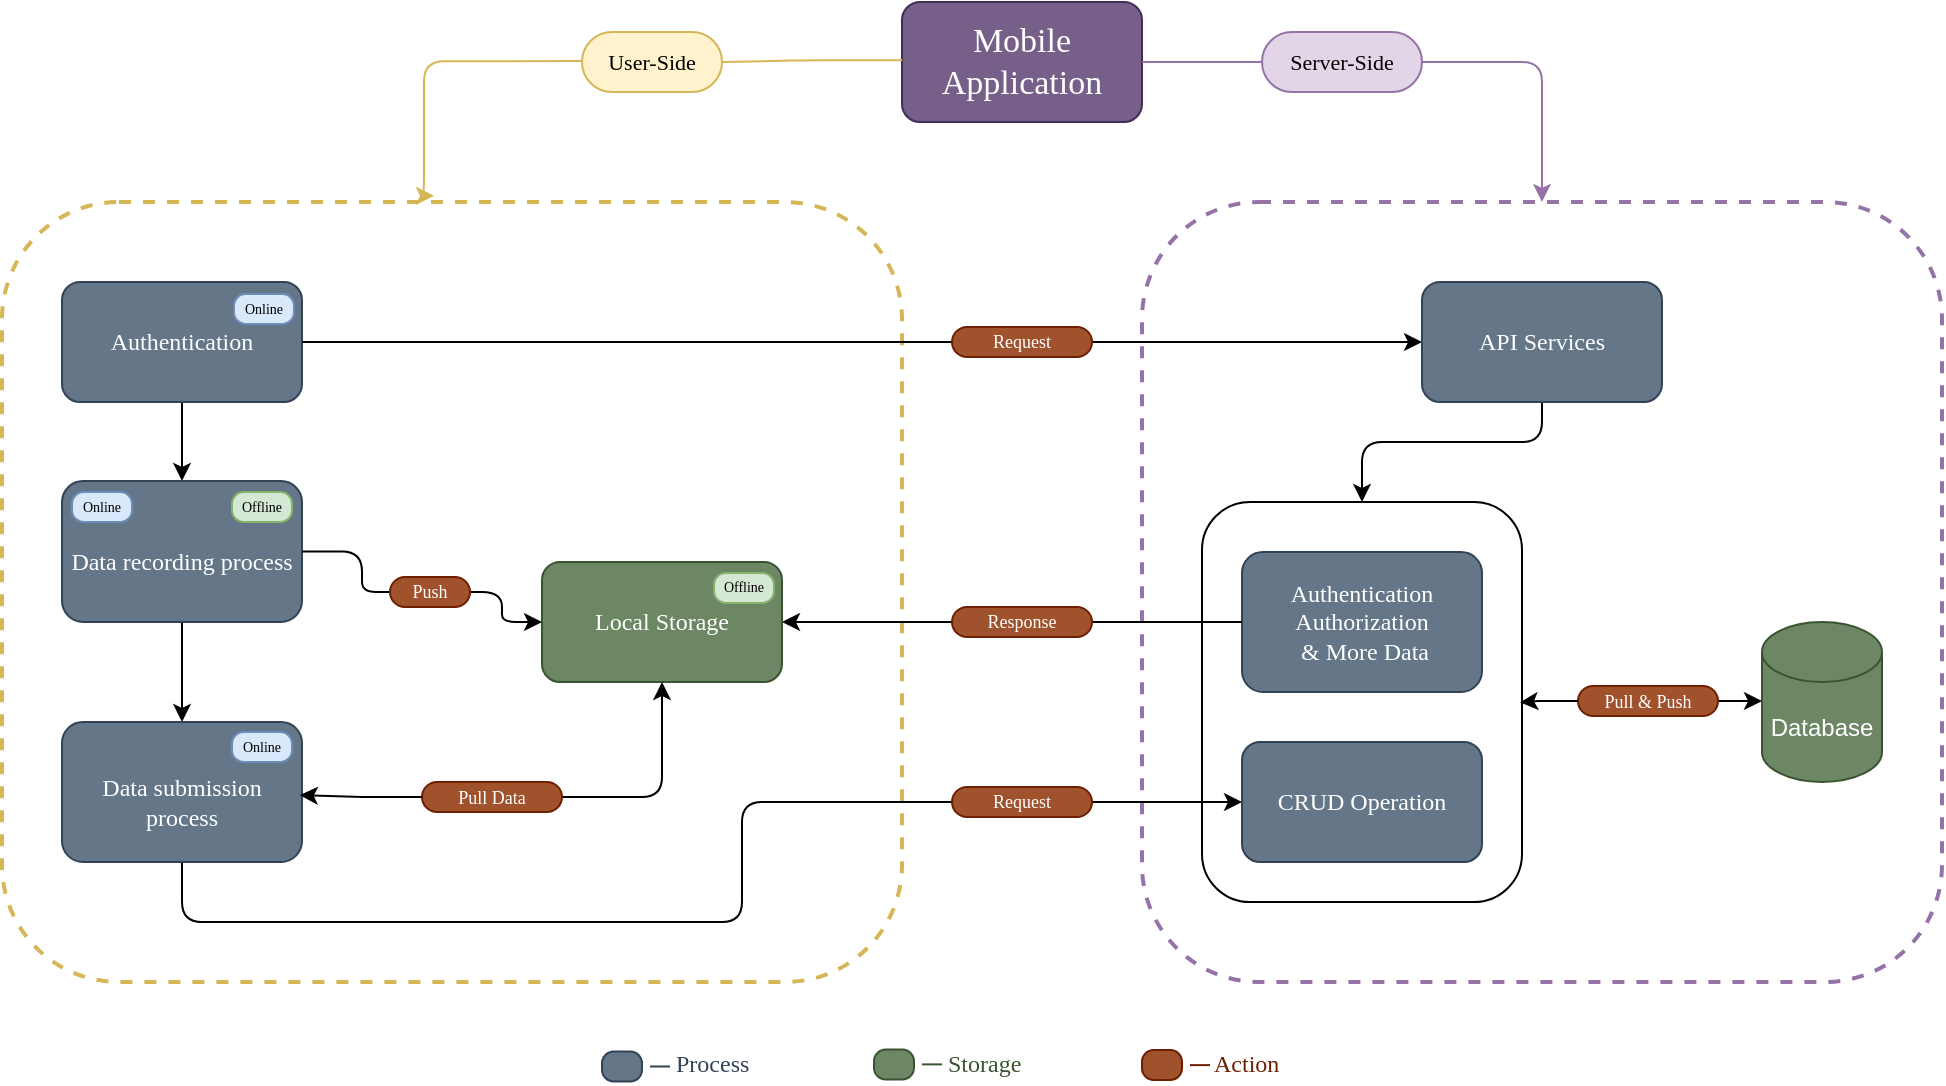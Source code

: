 <mxfile version="26.0.6">
  <diagram name="Page-1" id="-jsWknLSB2cgd7WFWsZX">
    <mxGraphModel dx="1391" dy="289" grid="1" gridSize="10" guides="1" tooltips="1" connect="1" arrows="1" fold="1" page="1" pageScale="1" pageWidth="850" pageHeight="1100" math="0" shadow="0">
      <root>
        <mxCell id="0" />
        <mxCell id="1" parent="0" />
        <mxCell id="3TScN3PvkGAsa4OGOtqx-5" value="" style="whiteSpace=wrap;html=1;fontFamily=K2D;fillColor=none;rounded=1;fontSource=https%3A%2F%2Ffonts.googleapis.com%2Fcss%3Ffamily%3DK2D;strokeColor=#9673a6;dashed=1;strokeWidth=2;" vertex="1" parent="1">
          <mxGeometry x="440" y="160" width="400" height="390" as="geometry" />
        </mxCell>
        <mxCell id="3TScN3PvkGAsa4OGOtqx-57" value="" style="whiteSpace=wrap;html=1;fontFamily=K2D;fillColor=none;rounded=1;fontSource=https%3A%2F%2Ffonts.googleapis.com%2Fcss%3Ffamily%3DK2D;" vertex="1" parent="1">
          <mxGeometry x="470" y="310" width="160" height="200" as="geometry" />
        </mxCell>
        <mxCell id="3TScN3PvkGAsa4OGOtqx-4" value="" style="edgeStyle=orthogonalEdgeStyle;rounded=1;orthogonalLoop=1;jettySize=auto;html=1;curved=0;exitX=0.001;exitY=0.485;exitDx=0;exitDy=0;exitPerimeter=0;entryX=0.48;entryY=-0.008;entryDx=0;entryDy=0;entryPerimeter=0;fillColor=#fff2cc;strokeColor=#d6b656;" edge="1" parent="1" source="3TScN3PvkGAsa4OGOtqx-71" target="3TScN3PvkGAsa4OGOtqx-3">
          <mxGeometry relative="1" as="geometry">
            <mxPoint x="280" y="30" as="sourcePoint" />
            <mxPoint x="80" y="150" as="targetPoint" />
            <Array as="points">
              <mxPoint x="81" y="89" />
            </Array>
          </mxGeometry>
        </mxCell>
        <mxCell id="3TScN3PvkGAsa4OGOtqx-6" value="" style="edgeStyle=orthogonalEdgeStyle;rounded=1;orthogonalLoop=1;jettySize=auto;html=1;curved=0;fillColor=#e1d5e7;strokeColor=#9673a6;" edge="1" parent="1" source="3TScN3PvkGAsa4OGOtqx-76" target="3TScN3PvkGAsa4OGOtqx-5">
          <mxGeometry relative="1" as="geometry">
            <Array as="points">
              <mxPoint x="640" y="90" />
            </Array>
          </mxGeometry>
        </mxCell>
        <mxCell id="3TScN3PvkGAsa4OGOtqx-1" value="Mobile Application" style="rounded=1;whiteSpace=wrap;html=1;fillColor=#76608a;fontFamily=K2D;fontSource=https%3A%2F%2Ffonts.googleapis.com%2Fcss%3Ffamily%3DK2D;fontColor=#ffffff;strokeColor=#432D57;fontSize=17;" vertex="1" parent="1">
          <mxGeometry x="320" y="60" width="120" height="60" as="geometry" />
        </mxCell>
        <mxCell id="3TScN3PvkGAsa4OGOtqx-3" value="" style="whiteSpace=wrap;html=1;fontFamily=K2D;fillColor=none;rounded=1;fontSource=https%3A%2F%2Ffonts.googleapis.com%2Fcss%3Ffamily%3DK2D;strokeColor=#d6b656;fillStyle=solid;dashed=1;strokeWidth=2;" vertex="1" parent="1">
          <mxGeometry x="-130" y="160" width="450" height="390" as="geometry" />
        </mxCell>
        <mxCell id="3TScN3PvkGAsa4OGOtqx-39" value="" style="edgeStyle=orthogonalEdgeStyle;rounded=0;orthogonalLoop=1;jettySize=auto;html=1;" edge="1" parent="1" source="3TScN3PvkGAsa4OGOtqx-15" target="3TScN3PvkGAsa4OGOtqx-38">
          <mxGeometry relative="1" as="geometry" />
        </mxCell>
        <mxCell id="3TScN3PvkGAsa4OGOtqx-40" style="edgeStyle=orthogonalEdgeStyle;rounded=0;orthogonalLoop=1;jettySize=auto;html=1;entryX=0;entryY=0.5;entryDx=0;entryDy=0;" edge="1" parent="1" source="3TScN3PvkGAsa4OGOtqx-80" target="3TScN3PvkGAsa4OGOtqx-14">
          <mxGeometry relative="1" as="geometry" />
        </mxCell>
        <mxCell id="3TScN3PvkGAsa4OGOtqx-15" value="&lt;meta charset=&quot;utf-8&quot;&gt;Authentication" style="rounded=1;whiteSpace=wrap;html=1;fontFamily=K2D;fontSource=https%3A%2F%2Ffonts.googleapis.com%2Fcss%3Ffamily%3DK2D;fillColor=#647687;fontColor=#ffffff;strokeColor=#314354;" vertex="1" parent="1">
          <mxGeometry x="-100" y="200" width="120" height="60" as="geometry" />
        </mxCell>
        <mxCell id="3TScN3PvkGAsa4OGOtqx-44" style="edgeStyle=orthogonalEdgeStyle;rounded=0;orthogonalLoop=1;jettySize=auto;html=1;" edge="1" parent="1" source="3TScN3PvkGAsa4OGOtqx-84" target="3TScN3PvkGAsa4OGOtqx-35">
          <mxGeometry relative="1" as="geometry" />
        </mxCell>
        <mxCell id="3TScN3PvkGAsa4OGOtqx-33" value="Authentication Authorization&lt;div&gt;&amp;nbsp;&amp;amp; More Data&lt;/div&gt;" style="rounded=1;whiteSpace=wrap;html=1;fontFamily=K2D;fontSource=https%3A%2F%2Ffonts.googleapis.com%2Fcss%3Ffamily%3DK2D;fillColor=#647687;fontColor=#ffffff;strokeColor=#314354;spacingTop=0;spacing=4;" vertex="1" parent="1">
          <mxGeometry x="490" y="335" width="120" height="70" as="geometry" />
        </mxCell>
        <mxCell id="3TScN3PvkGAsa4OGOtqx-35" value="Local Storage" style="rounded=1;whiteSpace=wrap;html=1;fontFamily=K2D;fontSource=https%3A%2F%2Ffonts.googleapis.com%2Fcss%3Ffamily%3DK2D;fillColor=#6d8764;fontColor=#ffffff;strokeColor=#3A5431;" vertex="1" parent="1">
          <mxGeometry x="140" y="340" width="120" height="60" as="geometry" />
        </mxCell>
        <mxCell id="3TScN3PvkGAsa4OGOtqx-48" style="edgeStyle=orthogonalEdgeStyle;rounded=1;orthogonalLoop=1;jettySize=auto;html=1;curved=0;exitX=0.5;exitY=1;exitDx=0;exitDy=0;" edge="1" parent="1" source="3TScN3PvkGAsa4OGOtqx-95" target="3TScN3PvkGAsa4OGOtqx-35">
          <mxGeometry relative="1" as="geometry">
            <Array as="points">
              <mxPoint x="84" y="355" />
              <mxPoint x="120" y="355" />
              <mxPoint x="120" y="370" />
            </Array>
          </mxGeometry>
        </mxCell>
        <mxCell id="3TScN3PvkGAsa4OGOtqx-50" value="" style="edgeStyle=orthogonalEdgeStyle;rounded=0;orthogonalLoop=1;jettySize=auto;html=1;" edge="1" parent="1" source="3TScN3PvkGAsa4OGOtqx-38" target="3TScN3PvkGAsa4OGOtqx-49">
          <mxGeometry relative="1" as="geometry" />
        </mxCell>
        <mxCell id="3TScN3PvkGAsa4OGOtqx-38" value="Data recording process" style="whiteSpace=wrap;html=1;fontFamily=K2D;fillColor=#647687;rounded=1;fontSource=https%3A%2F%2Ffonts.googleapis.com%2Fcss%3Ffamily%3DK2D;spacingBottom=0;spacingTop=10;fontColor=#ffffff;strokeColor=#314354;" vertex="1" parent="1">
          <mxGeometry x="-100" y="299.5" width="120" height="70.5" as="geometry" />
        </mxCell>
        <mxCell id="3TScN3PvkGAsa4OGOtqx-58" style="edgeStyle=orthogonalEdgeStyle;rounded=1;orthogonalLoop=1;jettySize=auto;html=1;entryX=0.5;entryY=0;entryDx=0;entryDy=0;curved=0;" edge="1" parent="1" source="3TScN3PvkGAsa4OGOtqx-14" target="3TScN3PvkGAsa4OGOtqx-57">
          <mxGeometry relative="1" as="geometry">
            <Array as="points">
              <mxPoint x="640" y="280" />
              <mxPoint x="550" y="280" />
            </Array>
          </mxGeometry>
        </mxCell>
        <mxCell id="3TScN3PvkGAsa4OGOtqx-14" value="API Services" style="rounded=1;whiteSpace=wrap;html=1;fontFamily=K2D;fontSource=https%3A%2F%2Ffonts.googleapis.com%2Fcss%3Ffamily%3DK2D;fillColor=#647687;fontColor=#ffffff;strokeColor=#314354;" vertex="1" parent="1">
          <mxGeometry x="580" y="200" width="120" height="60" as="geometry" />
        </mxCell>
        <mxCell id="3TScN3PvkGAsa4OGOtqx-51" style="edgeStyle=orthogonalEdgeStyle;rounded=1;orthogonalLoop=1;jettySize=auto;html=1;entryX=0.5;entryY=1;entryDx=0;entryDy=0;startArrow=none;startFill=0;curved=0;exitX=1;exitY=0.5;exitDx=0;exitDy=0;" edge="1" parent="1" source="3TScN3PvkGAsa4OGOtqx-91" target="3TScN3PvkGAsa4OGOtqx-35">
          <mxGeometry relative="1" as="geometry" />
        </mxCell>
        <mxCell id="3TScN3PvkGAsa4OGOtqx-55" style="edgeStyle=orthogonalEdgeStyle;rounded=1;orthogonalLoop=1;jettySize=auto;html=1;entryX=0;entryY=0.5;entryDx=0;entryDy=0;curved=0;exitX=0.5;exitY=1;exitDx=0;exitDy=0;" edge="1" parent="1" source="3TScN3PvkGAsa4OGOtqx-49" target="3TScN3PvkGAsa4OGOtqx-53">
          <mxGeometry relative="1" as="geometry">
            <Array as="points">
              <mxPoint x="-40" y="520" />
              <mxPoint x="240" y="520" />
              <mxPoint x="240" y="460" />
            </Array>
          </mxGeometry>
        </mxCell>
        <mxCell id="3TScN3PvkGAsa4OGOtqx-56" value="Request" style="edgeLabel;html=1;align=center;verticalAlign=middle;resizable=0;points=[];fontFamily=K2D;fontSource=https%3A%2F%2Ffonts.googleapis.com%2Fcss%3Ffamily%3DK2D;" vertex="1" connectable="0" parent="3TScN3PvkGAsa4OGOtqx-55">
          <mxGeometry x="0.627" y="1" relative="1" as="geometry">
            <mxPoint x="-1" y="-1" as="offset" />
          </mxGeometry>
        </mxCell>
        <mxCell id="3TScN3PvkGAsa4OGOtqx-49" value="Data submission process" style="whiteSpace=wrap;html=1;fontFamily=K2D;fillColor=#647687;rounded=1;fontSource=https%3A%2F%2Ffonts.googleapis.com%2Fcss%3Ffamily%3DK2D;spacingTop=10;fontColor=#ffffff;strokeColor=#314354;" vertex="1" parent="1">
          <mxGeometry x="-100" y="420" width="120" height="70" as="geometry" />
        </mxCell>
        <mxCell id="3TScN3PvkGAsa4OGOtqx-53" value="CRUD Operation" style="whiteSpace=wrap;html=1;fontFamily=K2D;fillColor=#647687;rounded=1;fontSource=https%3A%2F%2Ffonts.googleapis.com%2Fcss%3Ffamily%3DK2D;fontColor=#ffffff;strokeColor=#314354;" vertex="1" parent="1">
          <mxGeometry x="490" y="430" width="120" height="60" as="geometry" />
        </mxCell>
        <mxCell id="3TScN3PvkGAsa4OGOtqx-60" value="Database" style="shape=cylinder3;whiteSpace=wrap;html=1;boundedLbl=1;backgroundOutline=1;size=15;fillColor=#6d8764;fontColor=#ffffff;strokeColor=#3A5431;" vertex="1" parent="1">
          <mxGeometry x="750" y="370" width="60" height="80" as="geometry" />
        </mxCell>
        <mxCell id="3TScN3PvkGAsa4OGOtqx-64" value="&lt;font&gt;Offline&lt;/font&gt;" style="rounded=1;whiteSpace=wrap;html=1;fontFamily=K2D;fontSource=https%3A%2F%2Ffonts.googleapis.com%2Fcss%3Ffamily%3DK2D;fillColor=#d5e8d4;arcSize=39;verticalAlign=middle;spacingBottom=0;fontSize=7;strokeColor=#82b366;" vertex="1" parent="1">
          <mxGeometry x="226" y="345.5" width="30" height="15" as="geometry" />
        </mxCell>
        <mxCell id="3TScN3PvkGAsa4OGOtqx-66" value="&lt;font&gt;Online&lt;/font&gt;" style="rounded=1;whiteSpace=wrap;html=1;fontFamily=K2D;fontSource=https%3A%2F%2Ffonts.googleapis.com%2Fcss%3Ffamily%3DK2D;fillColor=#dae8fc;arcSize=39;verticalAlign=middle;spacingBottom=0;fontSize=7;strokeColor=#6c8ebf;" vertex="1" parent="1">
          <mxGeometry x="-14" y="206" width="30" height="15" as="geometry" />
        </mxCell>
        <mxCell id="3TScN3PvkGAsa4OGOtqx-68" value="&lt;font&gt;Online&lt;/font&gt;" style="rounded=1;whiteSpace=wrap;html=1;fontFamily=K2D;fontSource=https%3A%2F%2Ffonts.googleapis.com%2Fcss%3Ffamily%3DK2D;fillColor=#dae8fc;arcSize=39;verticalAlign=middle;spacingBottom=0;fontSize=7;strokeColor=#6c8ebf;" vertex="1" parent="1">
          <mxGeometry x="-15" y="425" width="30" height="15" as="geometry" />
        </mxCell>
        <mxCell id="3TScN3PvkGAsa4OGOtqx-69" value="&lt;font&gt;Online&lt;/font&gt;" style="rounded=1;whiteSpace=wrap;html=1;fontFamily=K2D;fontSource=https%3A%2F%2Ffonts.googleapis.com%2Fcss%3Ffamily%3DK2D;fillColor=#dae8fc;arcSize=39;verticalAlign=middle;spacingBottom=0;fontSize=7;strokeColor=#6c8ebf;" vertex="1" parent="1">
          <mxGeometry x="-95" y="305" width="30" height="15" as="geometry" />
        </mxCell>
        <mxCell id="3TScN3PvkGAsa4OGOtqx-70" value="&lt;font&gt;Offline&lt;/font&gt;" style="rounded=1;whiteSpace=wrap;html=1;fontFamily=K2D;fontSource=https%3A%2F%2Ffonts.googleapis.com%2Fcss%3Ffamily%3DK2D;fillColor=#d5e8d4;arcSize=39;verticalAlign=middle;spacingBottom=0;fontSize=7;strokeColor=#82b366;" vertex="1" parent="1">
          <mxGeometry x="-15" y="305" width="30" height="15" as="geometry" />
        </mxCell>
        <mxCell id="3TScN3PvkGAsa4OGOtqx-73" value="" style="edgeStyle=orthogonalEdgeStyle;rounded=1;orthogonalLoop=1;jettySize=auto;html=1;curved=0;exitX=0.001;exitY=0.485;exitDx=0;exitDy=0;exitPerimeter=0;entryX=1;entryY=0.5;entryDx=0;entryDy=0;endArrow=none;endFill=0;fillColor=#fff2cc;strokeColor=#d6b656;" edge="1" parent="1" source="3TScN3PvkGAsa4OGOtqx-1" target="3TScN3PvkGAsa4OGOtqx-71">
          <mxGeometry relative="1" as="geometry">
            <mxPoint x="320" y="89" as="sourcePoint" />
            <mxPoint x="81" y="157" as="targetPoint" />
            <Array as="points" />
          </mxGeometry>
        </mxCell>
        <mxCell id="3TScN3PvkGAsa4OGOtqx-71" value="&lt;span style=&quot;color: rgb(0, 0, 0); font-family: K2D; font-size: 11px; font-style: normal; font-variant-ligatures: normal; font-variant-caps: normal; font-weight: 400; letter-spacing: normal; orphans: 2; text-align: center; text-indent: 0px; text-transform: none; widows: 2; word-spacing: 0px; -webkit-text-stroke-width: 0px; white-space: nowrap; text-decoration-thickness: initial; text-decoration-style: initial; text-decoration-color: initial; float: none; display: inline !important;&quot;&gt;User-Side&lt;/span&gt;" style="rounded=1;whiteSpace=wrap;html=1;fillColor=#fff2cc;arcSize=50;strokeColor=#d6b656;" vertex="1" parent="1">
          <mxGeometry x="160" y="75" width="70" height="30" as="geometry" />
        </mxCell>
        <mxCell id="3TScN3PvkGAsa4OGOtqx-77" value="" style="edgeStyle=orthogonalEdgeStyle;rounded=1;orthogonalLoop=1;jettySize=auto;html=1;curved=0;endArrow=none;endFill=0;fillColor=#e1d5e7;strokeColor=#9673a6;" edge="1" parent="1" source="3TScN3PvkGAsa4OGOtqx-1" target="3TScN3PvkGAsa4OGOtqx-76">
          <mxGeometry relative="1" as="geometry">
            <mxPoint x="440" y="90" as="sourcePoint" />
            <mxPoint x="640" y="160" as="targetPoint" />
            <Array as="points" />
          </mxGeometry>
        </mxCell>
        <mxCell id="3TScN3PvkGAsa4OGOtqx-76" value="&lt;span style=&quot;font-family: K2D; font-size: 11px; text-wrap-mode: nowrap;&quot;&gt;Server-Side&lt;/span&gt;" style="rounded=1;whiteSpace=wrap;html=1;fillColor=#e1d5e7;arcSize=50;strokeColor=#9673a6;" vertex="1" parent="1">
          <mxGeometry x="500" y="75" width="80" height="30" as="geometry" />
        </mxCell>
        <mxCell id="3TScN3PvkGAsa4OGOtqx-81" value="" style="edgeStyle=orthogonalEdgeStyle;rounded=0;orthogonalLoop=1;jettySize=auto;html=1;entryX=0;entryY=0.5;entryDx=0;entryDy=0;endArrow=none;endFill=0;" edge="1" parent="1" source="3TScN3PvkGAsa4OGOtqx-15" target="3TScN3PvkGAsa4OGOtqx-80">
          <mxGeometry relative="1" as="geometry">
            <mxPoint x="20" y="230" as="sourcePoint" />
            <mxPoint x="580" y="230" as="targetPoint" />
          </mxGeometry>
        </mxCell>
        <mxCell id="3TScN3PvkGAsa4OGOtqx-80" value="&lt;span style=&quot;font-family: K2D; text-wrap-mode: nowrap;&quot;&gt;Request&lt;/span&gt;" style="rounded=1;whiteSpace=wrap;html=1;fillColor=#a0522d;arcSize=50;strokeColor=#6D1F00;fontColor=#ffffff;fontSize=9;spacingTop=0;" vertex="1" parent="1">
          <mxGeometry x="345" y="222.5" width="70" height="15" as="geometry" />
        </mxCell>
        <mxCell id="3TScN3PvkGAsa4OGOtqx-85" value="" style="edgeStyle=orthogonalEdgeStyle;rounded=0;orthogonalLoop=1;jettySize=auto;html=1;endArrow=none;endFill=0;" edge="1" parent="1" source="3TScN3PvkGAsa4OGOtqx-33" target="3TScN3PvkGAsa4OGOtqx-84">
          <mxGeometry relative="1" as="geometry">
            <mxPoint x="500" y="370" as="sourcePoint" />
            <mxPoint x="260" y="370" as="targetPoint" />
          </mxGeometry>
        </mxCell>
        <mxCell id="3TScN3PvkGAsa4OGOtqx-84" value="&lt;span style=&quot;font-family: K2D; text-wrap-mode: nowrap;&quot;&gt;&lt;font style=&quot;color: rgb(255, 255, 255);&quot;&gt;Response&lt;/font&gt;&lt;/span&gt;" style="rounded=1;whiteSpace=wrap;html=1;fillColor=#a0522d;arcSize=50;strokeColor=#6D1F00;fontColor=#ffffff;align=center;verticalAlign=middle;fontFamily=Helvetica;fontSize=9;spacingTop=0;" vertex="1" parent="1">
          <mxGeometry x="345" y="362.5" width="70" height="15" as="geometry" />
        </mxCell>
        <mxCell id="3TScN3PvkGAsa4OGOtqx-87" value="&lt;span style=&quot;font-family: K2D; text-wrap-mode: nowrap;&quot;&gt;Request&lt;/span&gt;" style="rounded=1;whiteSpace=wrap;html=1;fillColor=#a0522d;arcSize=50;strokeColor=#6D1F00;fontColor=#ffffff;align=center;verticalAlign=middle;fontFamily=Helvetica;fontSize=9;spacingTop=0;" vertex="1" parent="1">
          <mxGeometry x="345" y="452.5" width="70" height="15" as="geometry" />
        </mxCell>
        <mxCell id="3TScN3PvkGAsa4OGOtqx-91" value="&lt;span style=&quot;font-family: K2D; text-wrap-mode: nowrap;&quot;&gt;&lt;font style=&quot;color: rgb(255, 255, 255);&quot;&gt;Pull Data&lt;/font&gt;&lt;/span&gt;" style="rounded=1;whiteSpace=wrap;html=1;fillColor=#a0522d;arcSize=50;strokeColor=#6D1F00;fontColor=#ffffff;align=center;verticalAlign=middle;fontFamily=Helvetica;fontSize=9;spacingTop=0;" vertex="1" parent="1">
          <mxGeometry x="80" y="450" width="70" height="15" as="geometry" />
        </mxCell>
        <mxCell id="3TScN3PvkGAsa4OGOtqx-94" style="edgeStyle=orthogonalEdgeStyle;rounded=0;orthogonalLoop=1;jettySize=auto;html=1;entryX=0.991;entryY=0.523;entryDx=0;entryDy=0;entryPerimeter=0;" edge="1" parent="1" source="3TScN3PvkGAsa4OGOtqx-91" target="3TScN3PvkGAsa4OGOtqx-49">
          <mxGeometry relative="1" as="geometry" />
        </mxCell>
        <mxCell id="3TScN3PvkGAsa4OGOtqx-96" value="" style="edgeStyle=orthogonalEdgeStyle;rounded=1;orthogonalLoop=1;jettySize=auto;html=1;curved=0;entryX=0;entryY=0.5;entryDx=0;entryDy=0;endArrow=none;endFill=0;" edge="1" parent="1" source="3TScN3PvkGAsa4OGOtqx-38" target="3TScN3PvkGAsa4OGOtqx-95">
          <mxGeometry relative="1" as="geometry">
            <mxPoint x="20" y="335" as="sourcePoint" />
            <mxPoint x="140" y="370" as="targetPoint" />
            <Array as="points">
              <mxPoint x="50" y="335" />
              <mxPoint x="50" y="355" />
            </Array>
          </mxGeometry>
        </mxCell>
        <mxCell id="3TScN3PvkGAsa4OGOtqx-95" value="&lt;span style=&quot;font-family: K2D; text-wrap-mode: nowrap;&quot;&gt;&lt;font style=&quot;color: rgb(255, 255, 255);&quot;&gt;Push&lt;/font&gt;&lt;/span&gt;" style="rounded=1;whiteSpace=wrap;html=1;fillColor=#a0522d;arcSize=50;strokeColor=#6D1F00;fontColor=#ffffff;align=center;verticalAlign=middle;fontFamily=Helvetica;fontSize=9;spacingTop=0;" vertex="1" parent="1">
          <mxGeometry x="64" y="347.5" width="40" height="15" as="geometry" />
        </mxCell>
        <mxCell id="3TScN3PvkGAsa4OGOtqx-99" value="" style="edgeStyle=orthogonalEdgeStyle;rounded=0;orthogonalLoop=1;jettySize=auto;html=1;" edge="1" parent="1" source="3TScN3PvkGAsa4OGOtqx-97" target="3TScN3PvkGAsa4OGOtqx-60">
          <mxGeometry relative="1" as="geometry">
            <Array as="points">
              <mxPoint x="740" y="410" />
              <mxPoint x="740" y="410" />
            </Array>
          </mxGeometry>
        </mxCell>
        <mxCell id="3TScN3PvkGAsa4OGOtqx-97" value="&lt;font face=&quot;K2D&quot;&gt;&lt;span style=&quot;text-wrap-mode: nowrap;&quot;&gt;Pull &amp;amp; Push&lt;/span&gt;&lt;/font&gt;" style="rounded=1;whiteSpace=wrap;html=1;fillColor=#a0522d;arcSize=50;strokeColor=#6D1F00;fontColor=#ffffff;align=center;verticalAlign=middle;fontFamily=Helvetica;fontSize=9;spacing=0;spacingBottom=0;spacingTop=0;" vertex="1" parent="1">
          <mxGeometry x="658" y="402" width="70" height="15" as="geometry" />
        </mxCell>
        <mxCell id="3TScN3PvkGAsa4OGOtqx-101" style="edgeStyle=orthogonalEdgeStyle;rounded=0;orthogonalLoop=1;jettySize=auto;html=1;entryX=0.994;entryY=0.501;entryDx=0;entryDy=0;entryPerimeter=0;" edge="1" parent="1" source="3TScN3PvkGAsa4OGOtqx-97" target="3TScN3PvkGAsa4OGOtqx-57">
          <mxGeometry relative="1" as="geometry" />
        </mxCell>
        <mxCell id="3TScN3PvkGAsa4OGOtqx-112" value="" style="group;flipV=1;" vertex="1" connectable="0" parent="1">
          <mxGeometry x="440" y="583.25" width="94" height="17.5" as="geometry" />
        </mxCell>
        <mxCell id="3TScN3PvkGAsa4OGOtqx-105" value="" style="rounded=1;whiteSpace=wrap;html=1;fontFamily=K2D;fontSource=https%3A%2F%2Ffonts.googleapis.com%2Fcss%3Ffamily%3DK2D;fillColor=#a0522d;arcSize=39;verticalAlign=middle;spacingBottom=0;fontSize=7;strokeColor=#6D1F00;fontColor=#ffffff;" vertex="1" parent="3TScN3PvkGAsa4OGOtqx-112">
          <mxGeometry y="0.75" width="20" height="15" as="geometry" />
        </mxCell>
        <mxCell id="3TScN3PvkGAsa4OGOtqx-108" value="&lt;font style=&quot;color: light-dark(rgb(109, 32, 0), rgb(0, 93, 0));&quot;&gt;Action&lt;/font&gt;" style="text;html=1;align=left;verticalAlign=middle;whiteSpace=wrap;rounded=0;fontFamily=K2D;fontSource=https%3A%2F%2Ffonts.googleapis.com%2Fcss%3Ffamily%3DK2D;" vertex="1" parent="3TScN3PvkGAsa4OGOtqx-112">
          <mxGeometry x="34" y="-1" width="60" height="17.5" as="geometry" />
        </mxCell>
        <mxCell id="3TScN3PvkGAsa4OGOtqx-111" value="" style="endArrow=none;html=1;rounded=0;exitX=1;exitY=0.5;exitDx=0;exitDy=0;entryX=0;entryY=0.5;entryDx=0;entryDy=0;fillColor=#a0522d;strokeColor=#6D1F00;" edge="1" parent="3TScN3PvkGAsa4OGOtqx-112">
          <mxGeometry width="50" height="50" relative="1" as="geometry">
            <mxPoint x="24" y="8.31" as="sourcePoint" />
            <mxPoint x="34" y="8.31" as="targetPoint" />
          </mxGeometry>
        </mxCell>
        <mxCell id="3TScN3PvkGAsa4OGOtqx-114" value="" style="group" vertex="1" connectable="0" parent="1">
          <mxGeometry x="170" y="583" width="94" height="17.5" as="geometry" />
        </mxCell>
        <mxCell id="3TScN3PvkGAsa4OGOtqx-102" value="" style="rounded=1;whiteSpace=wrap;html=1;fontFamily=K2D;fontSource=https%3A%2F%2Ffonts.googleapis.com%2Fcss%3Ffamily%3DK2D;fillColor=#647687;arcSize=39;verticalAlign=middle;spacingBottom=0;fontSize=7;strokeColor=#314354;fontColor=#ffffff;flipV=1;" vertex="1" parent="3TScN3PvkGAsa4OGOtqx-114">
          <mxGeometry y="1.75" width="20" height="15" as="geometry" />
        </mxCell>
        <mxCell id="3TScN3PvkGAsa4OGOtqx-106" value="&lt;font style=&quot;color: light-dark(rgb(49, 67, 84), rgb(237, 237, 237));&quot;&gt;Process&lt;/font&gt;" style="text;html=1;align=left;verticalAlign=middle;whiteSpace=wrap;rounded=0;fontFamily=K2D;fontSource=https%3A%2F%2Ffonts.googleapis.com%2Fcss%3Ffamily%3DK2D;flipV=1;" vertex="1" parent="3TScN3PvkGAsa4OGOtqx-114">
          <mxGeometry x="35" y="-1" width="60" height="17.5" as="geometry" />
        </mxCell>
        <mxCell id="3TScN3PvkGAsa4OGOtqx-109" value="" style="endArrow=none;html=1;rounded=0;exitX=1;exitY=0.5;exitDx=0;exitDy=0;entryX=0;entryY=0.5;entryDx=0;entryDy=0;fillColor=#647687;strokeColor=#314354;" edge="1" parent="3TScN3PvkGAsa4OGOtqx-114">
          <mxGeometry width="50" height="50" relative="1" as="geometry">
            <mxPoint x="24" y="9.25" as="sourcePoint" />
            <mxPoint x="34" y="9.25" as="targetPoint" />
          </mxGeometry>
        </mxCell>
        <mxCell id="3TScN3PvkGAsa4OGOtqx-116" value="" style="group;flipV=1;" vertex="1" connectable="0" parent="1">
          <mxGeometry x="306" y="583" width="94" height="17.5" as="geometry" />
        </mxCell>
        <mxCell id="3TScN3PvkGAsa4OGOtqx-107" value="&lt;font style=&quot;color: light-dark(rgb(58, 84, 49), rgb(237, 237, 237));&quot;&gt;Storage&lt;/font&gt;" style="text;html=1;align=left;verticalAlign=middle;whiteSpace=wrap;rounded=0;fontFamily=K2D;fontSource=https%3A%2F%2Ffonts.googleapis.com%2Fcss%3Ffamily%3DK2D;" vertex="1" parent="3TScN3PvkGAsa4OGOtqx-116">
          <mxGeometry x="35" y="-1" width="60" height="17.5" as="geometry" />
        </mxCell>
        <mxCell id="3TScN3PvkGAsa4OGOtqx-113" value="" style="group" vertex="1" connectable="0" parent="3TScN3PvkGAsa4OGOtqx-116">
          <mxGeometry y="0.75" width="34" height="15" as="geometry" />
        </mxCell>
        <mxCell id="3TScN3PvkGAsa4OGOtqx-104" value="" style="rounded=1;whiteSpace=wrap;html=1;fontFamily=K2D;fontSource=https%3A%2F%2Ffonts.googleapis.com%2Fcss%3Ffamily%3DK2D;fillColor=#6d8764;arcSize=39;verticalAlign=middle;spacingBottom=0;fontSize=7;strokeColor=#3A5431;fontColor=#ffffff;" vertex="1" parent="3TScN3PvkGAsa4OGOtqx-113">
          <mxGeometry width="20" height="15" as="geometry" />
        </mxCell>
        <mxCell id="3TScN3PvkGAsa4OGOtqx-110" value="" style="endArrow=none;html=1;rounded=0;exitX=1;exitY=0.5;exitDx=0;exitDy=0;entryX=0;entryY=0.5;entryDx=0;entryDy=0;fillColor=#6d8764;strokeColor=#3A5431;" edge="1" parent="3TScN3PvkGAsa4OGOtqx-113">
          <mxGeometry width="50" height="50" relative="1" as="geometry">
            <mxPoint x="24" y="7.44" as="sourcePoint" />
            <mxPoint x="34" y="7.44" as="targetPoint" />
          </mxGeometry>
        </mxCell>
      </root>
    </mxGraphModel>
  </diagram>
</mxfile>
